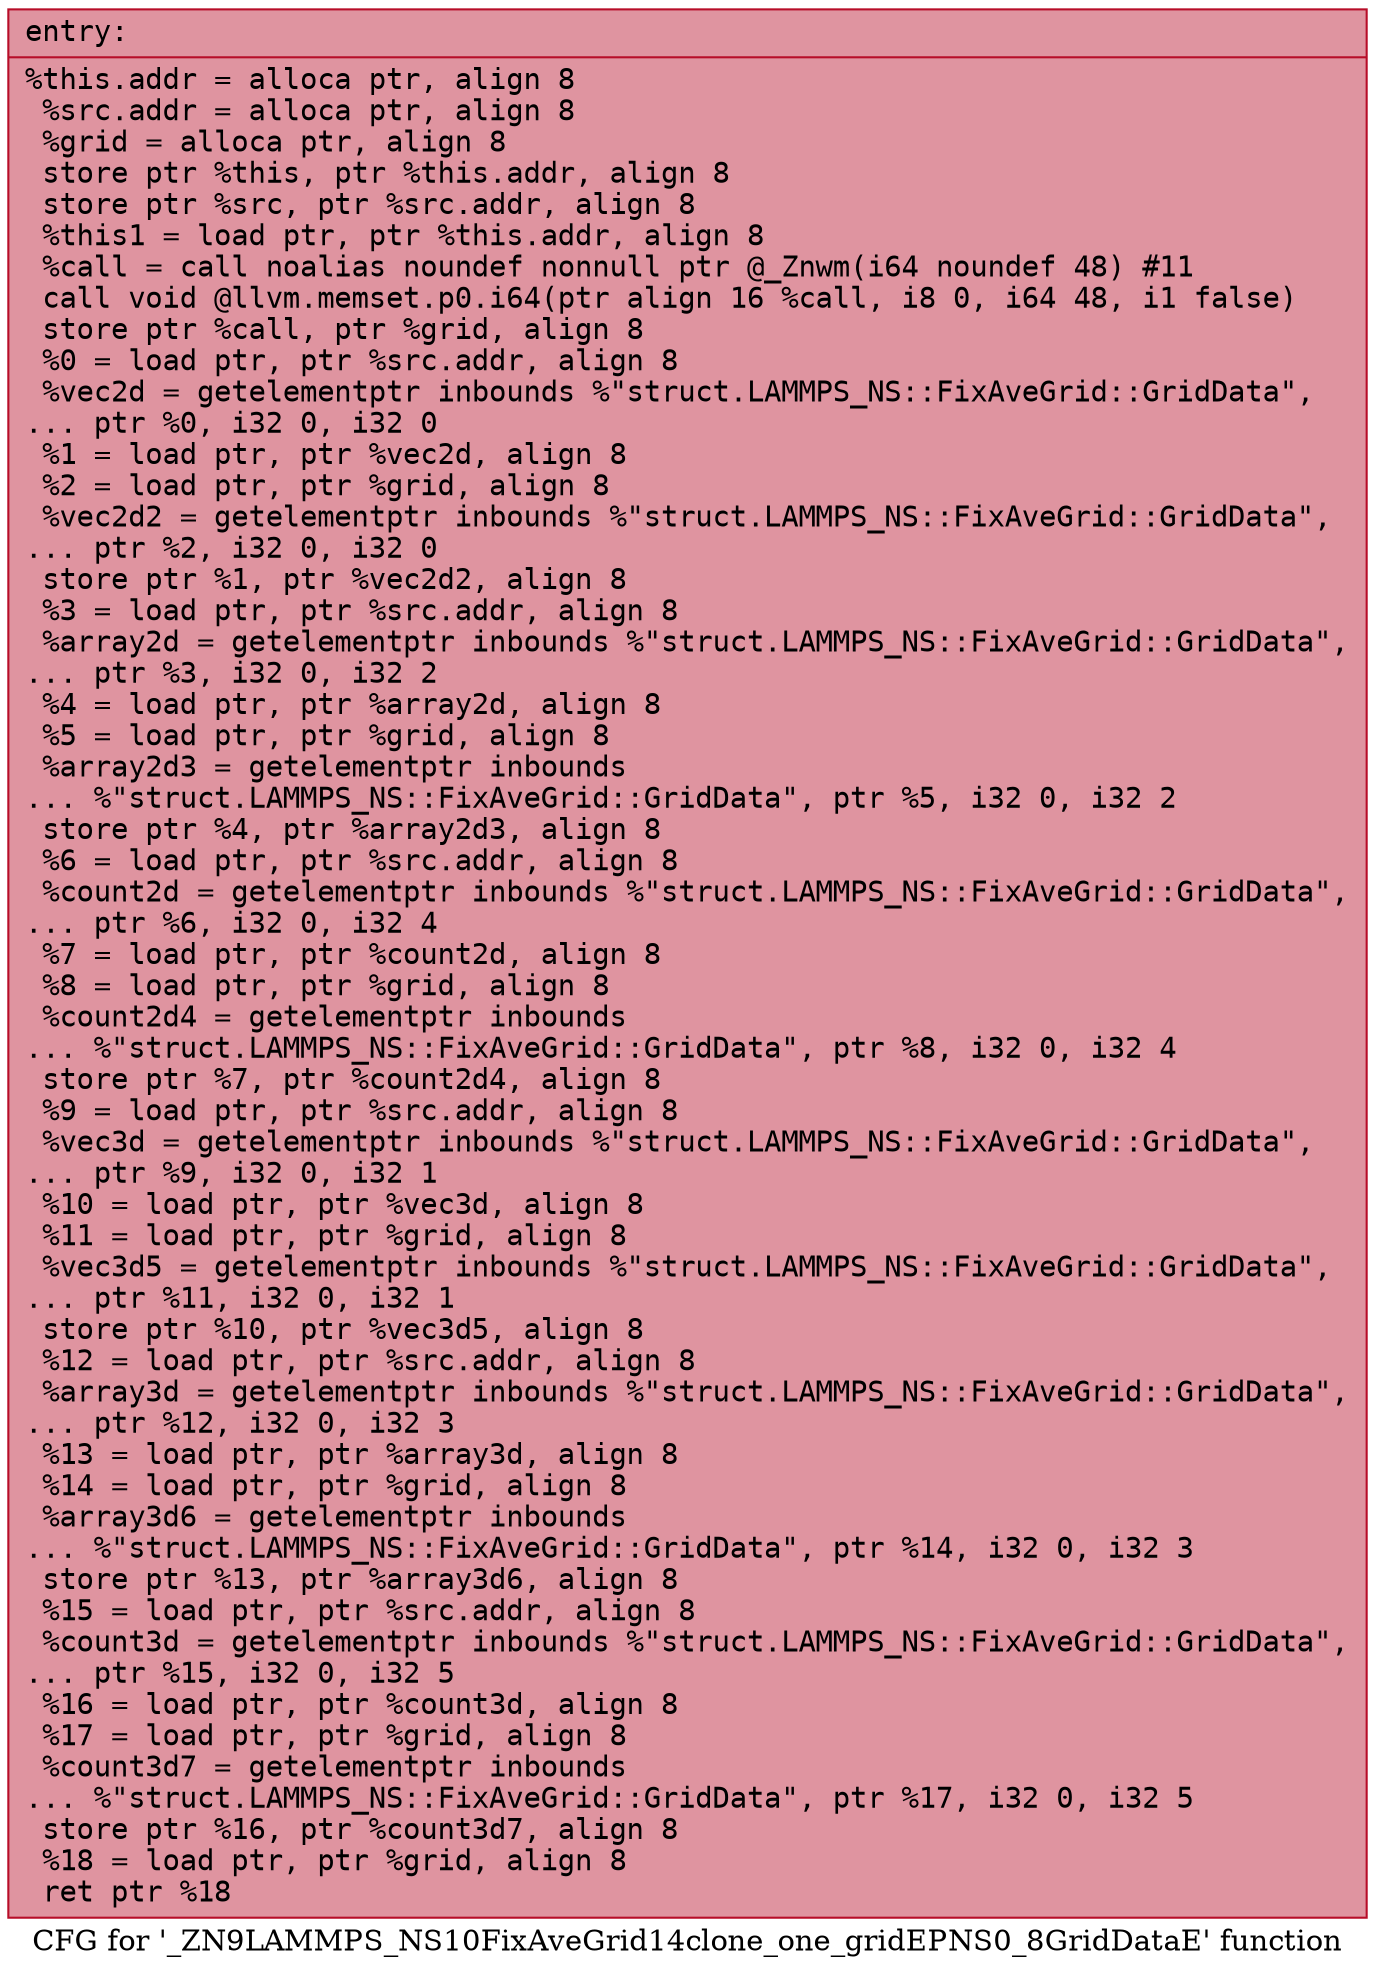 digraph "CFG for '_ZN9LAMMPS_NS10FixAveGrid14clone_one_gridEPNS0_8GridDataE' function" {
	label="CFG for '_ZN9LAMMPS_NS10FixAveGrid14clone_one_gridEPNS0_8GridDataE' function";

	Node0x560b51494910 [shape=record,color="#b70d28ff", style=filled, fillcolor="#b70d2870" fontname="Courier",label="{entry:\l|  %this.addr = alloca ptr, align 8\l  %src.addr = alloca ptr, align 8\l  %grid = alloca ptr, align 8\l  store ptr %this, ptr %this.addr, align 8\l  store ptr %src, ptr %src.addr, align 8\l  %this1 = load ptr, ptr %this.addr, align 8\l  %call = call noalias noundef nonnull ptr @_Znwm(i64 noundef 48) #11\l  call void @llvm.memset.p0.i64(ptr align 16 %call, i8 0, i64 48, i1 false)\l  store ptr %call, ptr %grid, align 8\l  %0 = load ptr, ptr %src.addr, align 8\l  %vec2d = getelementptr inbounds %\"struct.LAMMPS_NS::FixAveGrid::GridData\",\l... ptr %0, i32 0, i32 0\l  %1 = load ptr, ptr %vec2d, align 8\l  %2 = load ptr, ptr %grid, align 8\l  %vec2d2 = getelementptr inbounds %\"struct.LAMMPS_NS::FixAveGrid::GridData\",\l... ptr %2, i32 0, i32 0\l  store ptr %1, ptr %vec2d2, align 8\l  %3 = load ptr, ptr %src.addr, align 8\l  %array2d = getelementptr inbounds %\"struct.LAMMPS_NS::FixAveGrid::GridData\",\l... ptr %3, i32 0, i32 2\l  %4 = load ptr, ptr %array2d, align 8\l  %5 = load ptr, ptr %grid, align 8\l  %array2d3 = getelementptr inbounds\l... %\"struct.LAMMPS_NS::FixAveGrid::GridData\", ptr %5, i32 0, i32 2\l  store ptr %4, ptr %array2d3, align 8\l  %6 = load ptr, ptr %src.addr, align 8\l  %count2d = getelementptr inbounds %\"struct.LAMMPS_NS::FixAveGrid::GridData\",\l... ptr %6, i32 0, i32 4\l  %7 = load ptr, ptr %count2d, align 8\l  %8 = load ptr, ptr %grid, align 8\l  %count2d4 = getelementptr inbounds\l... %\"struct.LAMMPS_NS::FixAveGrid::GridData\", ptr %8, i32 0, i32 4\l  store ptr %7, ptr %count2d4, align 8\l  %9 = load ptr, ptr %src.addr, align 8\l  %vec3d = getelementptr inbounds %\"struct.LAMMPS_NS::FixAveGrid::GridData\",\l... ptr %9, i32 0, i32 1\l  %10 = load ptr, ptr %vec3d, align 8\l  %11 = load ptr, ptr %grid, align 8\l  %vec3d5 = getelementptr inbounds %\"struct.LAMMPS_NS::FixAveGrid::GridData\",\l... ptr %11, i32 0, i32 1\l  store ptr %10, ptr %vec3d5, align 8\l  %12 = load ptr, ptr %src.addr, align 8\l  %array3d = getelementptr inbounds %\"struct.LAMMPS_NS::FixAveGrid::GridData\",\l... ptr %12, i32 0, i32 3\l  %13 = load ptr, ptr %array3d, align 8\l  %14 = load ptr, ptr %grid, align 8\l  %array3d6 = getelementptr inbounds\l... %\"struct.LAMMPS_NS::FixAveGrid::GridData\", ptr %14, i32 0, i32 3\l  store ptr %13, ptr %array3d6, align 8\l  %15 = load ptr, ptr %src.addr, align 8\l  %count3d = getelementptr inbounds %\"struct.LAMMPS_NS::FixAveGrid::GridData\",\l... ptr %15, i32 0, i32 5\l  %16 = load ptr, ptr %count3d, align 8\l  %17 = load ptr, ptr %grid, align 8\l  %count3d7 = getelementptr inbounds\l... %\"struct.LAMMPS_NS::FixAveGrid::GridData\", ptr %17, i32 0, i32 5\l  store ptr %16, ptr %count3d7, align 8\l  %18 = load ptr, ptr %grid, align 8\l  ret ptr %18\l}"];
}
